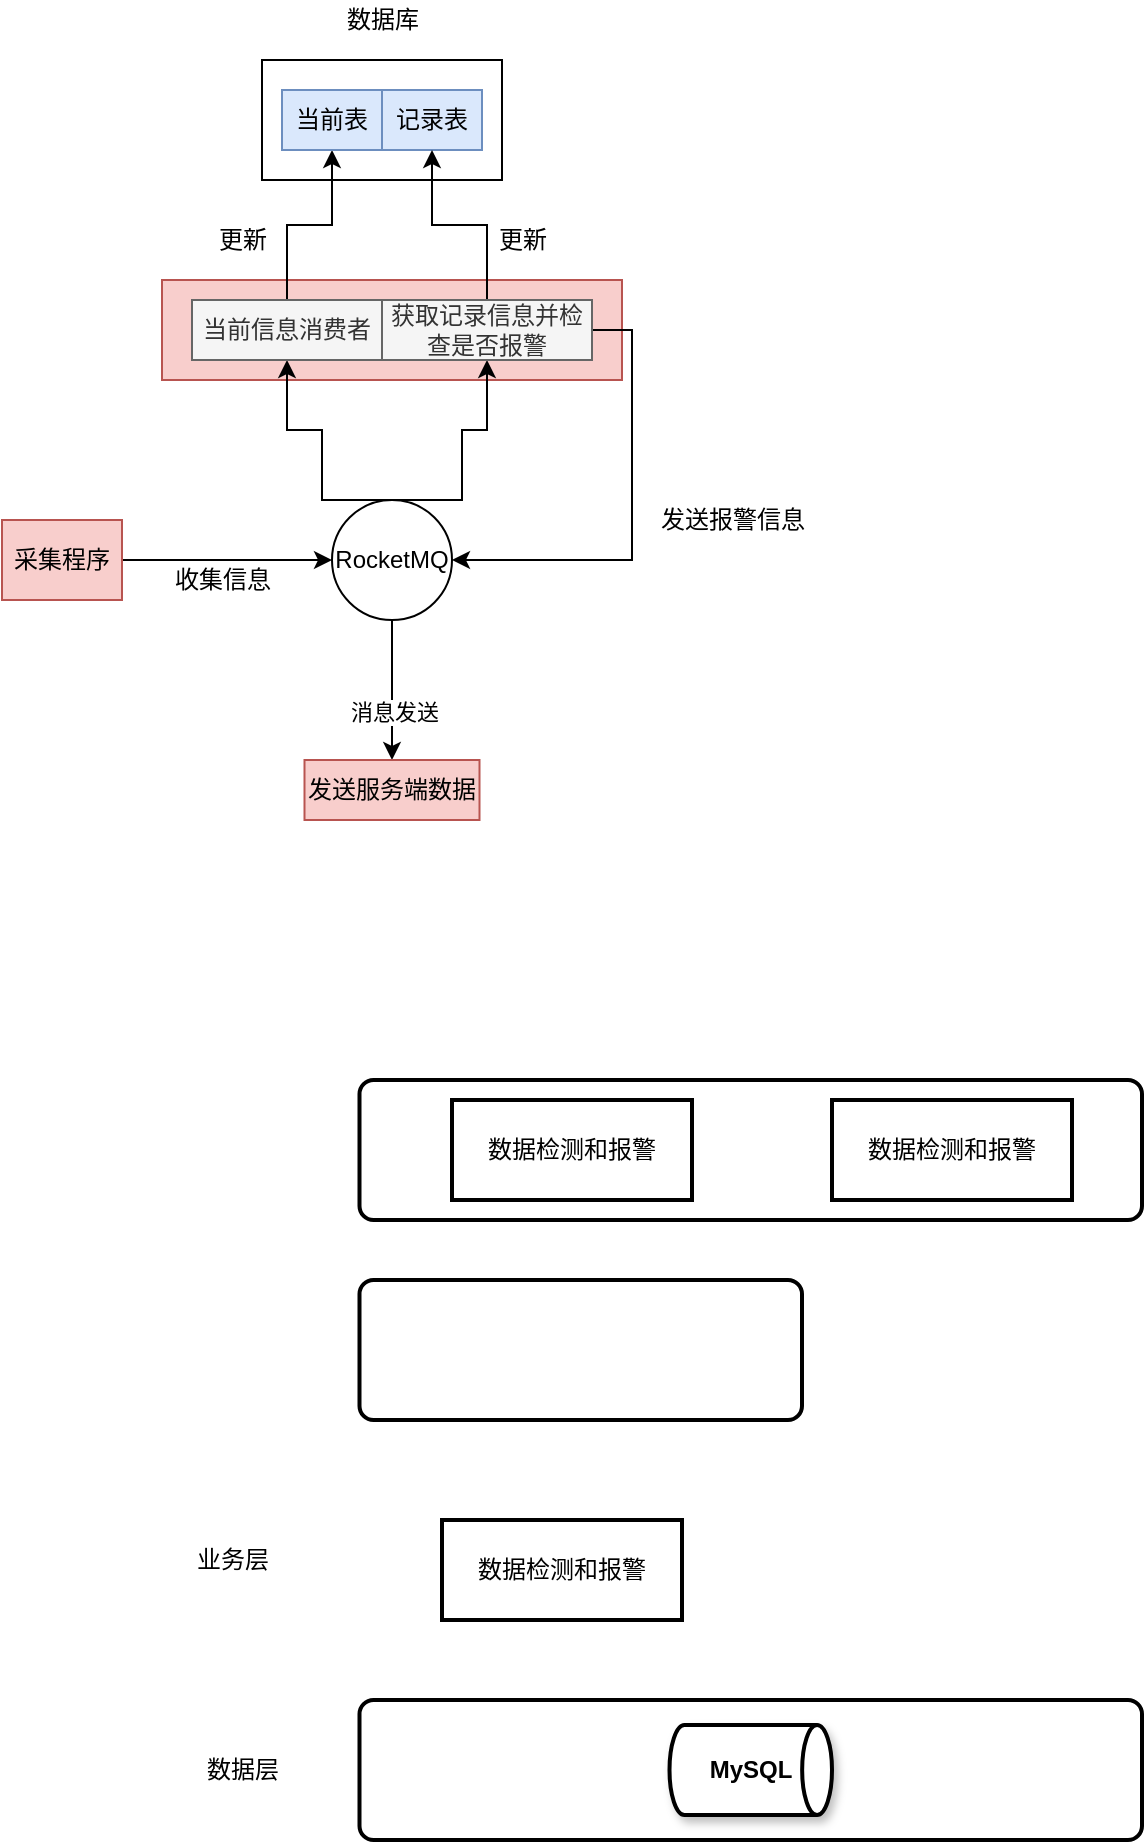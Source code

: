 <mxfile version="14.5.0" type="github">
  <diagram id="M3j8pxnVSpy2cYYRyJaD" name="第 1 页">
    <mxGraphModel dx="976" dy="588" grid="1" gridSize="10" guides="1" tooltips="1" connect="1" arrows="1" fold="1" page="1" pageScale="1" pageWidth="827" pageHeight="1169" math="0" shadow="0">
      <root>
        <mxCell id="0" />
        <mxCell id="1" parent="0" />
        <mxCell id="Kl6BwcF5UKSUdVYUfAfF-3" value="" style="rounded=1;whiteSpace=wrap;html=1;absoluteArcSize=1;arcSize=14;strokeWidth=2;shadow=0;" vertex="1" parent="1">
          <mxGeometry x="208.75" y="860" width="391.25" height="70" as="geometry" />
        </mxCell>
        <mxCell id="Ku6SttlqapJtqhPOGaz2-4" value="" style="rounded=0;whiteSpace=wrap;html=1;fillColor=#f8cecc;strokeColor=#b85450;" parent="1" vertex="1">
          <mxGeometry x="110" y="150" width="230" height="50" as="geometry" />
        </mxCell>
        <mxCell id="-FUthf-MKhOJVrU56NYP-5" value="" style="rounded=0;whiteSpace=wrap;html=1;" parent="1" vertex="1">
          <mxGeometry x="160" y="40" width="120" height="60" as="geometry" />
        </mxCell>
        <mxCell id="-FUthf-MKhOJVrU56NYP-11" style="edgeStyle=orthogonalEdgeStyle;rounded=0;orthogonalLoop=1;jettySize=auto;html=1;exitX=1;exitY=0.5;exitDx=0;exitDy=0;entryX=0;entryY=0.5;entryDx=0;entryDy=0;" parent="1" source="-FUthf-MKhOJVrU56NYP-1" target="-FUthf-MKhOJVrU56NYP-2" edge="1">
          <mxGeometry relative="1" as="geometry" />
        </mxCell>
        <mxCell id="-FUthf-MKhOJVrU56NYP-1" value="采集程序" style="rounded=0;whiteSpace=wrap;html=1;fillColor=#f8cecc;strokeColor=#b85450;" parent="1" vertex="1">
          <mxGeometry x="30" y="270" width="60" height="40" as="geometry" />
        </mxCell>
        <mxCell id="-FUthf-MKhOJVrU56NYP-15" style="edgeStyle=orthogonalEdgeStyle;rounded=0;orthogonalLoop=1;jettySize=auto;html=1;exitX=0.5;exitY=1;exitDx=0;exitDy=0;entryX=0.5;entryY=0;entryDx=0;entryDy=0;" parent="1" source="-FUthf-MKhOJVrU56NYP-2" target="-FUthf-MKhOJVrU56NYP-14" edge="1">
          <mxGeometry relative="1" as="geometry" />
        </mxCell>
        <mxCell id="-FUthf-MKhOJVrU56NYP-18" value="消息发送" style="edgeLabel;html=1;align=center;verticalAlign=middle;resizable=0;points=[];" parent="-FUthf-MKhOJVrU56NYP-15" vertex="1" connectable="0">
          <mxGeometry x="-0.097" y="1" relative="1" as="geometry">
            <mxPoint y="14" as="offset" />
          </mxGeometry>
        </mxCell>
        <mxCell id="Ku6SttlqapJtqhPOGaz2-9" style="edgeStyle=orthogonalEdgeStyle;rounded=0;orthogonalLoop=1;jettySize=auto;html=1;exitX=0.5;exitY=0;exitDx=0;exitDy=0;entryX=0.5;entryY=1;entryDx=0;entryDy=0;startArrow=none;startFill=0;endArrow=classic;endFill=1;" parent="1" source="-FUthf-MKhOJVrU56NYP-2" target="-FUthf-MKhOJVrU56NYP-7" edge="1">
          <mxGeometry relative="1" as="geometry">
            <Array as="points">
              <mxPoint x="190" y="260" />
              <mxPoint x="190" y="225" />
              <mxPoint x="173" y="225" />
            </Array>
          </mxGeometry>
        </mxCell>
        <mxCell id="Ku6SttlqapJtqhPOGaz2-13" style="edgeStyle=orthogonalEdgeStyle;rounded=0;orthogonalLoop=1;jettySize=auto;html=1;exitX=0.5;exitY=0;exitDx=0;exitDy=0;entryX=0.5;entryY=1;entryDx=0;entryDy=0;startArrow=none;startFill=0;endArrow=classic;endFill=1;" parent="1" source="-FUthf-MKhOJVrU56NYP-2" target="Ku6SttlqapJtqhPOGaz2-6" edge="1">
          <mxGeometry relative="1" as="geometry">
            <Array as="points">
              <mxPoint x="260" y="260" />
              <mxPoint x="260" y="225" />
              <mxPoint x="273" y="225" />
            </Array>
          </mxGeometry>
        </mxCell>
        <mxCell id="-FUthf-MKhOJVrU56NYP-2" value="RocketMQ" style="ellipse;whiteSpace=wrap;html=1;aspect=fixed;" parent="1" vertex="1">
          <mxGeometry x="195" y="260" width="60" height="60" as="geometry" />
        </mxCell>
        <mxCell id="Ku6SttlqapJtqhPOGaz2-7" style="edgeStyle=orthogonalEdgeStyle;rounded=0;orthogonalLoop=1;jettySize=auto;html=1;exitX=0.5;exitY=1;exitDx=0;exitDy=0;entryX=0.5;entryY=0;entryDx=0;entryDy=0;endArrow=none;endFill=0;startArrow=classic;startFill=1;" parent="1" source="-FUthf-MKhOJVrU56NYP-3" target="-FUthf-MKhOJVrU56NYP-7" edge="1">
          <mxGeometry relative="1" as="geometry" />
        </mxCell>
        <mxCell id="-FUthf-MKhOJVrU56NYP-3" value="当前表" style="rounded=0;whiteSpace=wrap;html=1;fillColor=#dae8fc;strokeColor=#6c8ebf;" parent="1" vertex="1">
          <mxGeometry x="170" y="55" width="50" height="30" as="geometry" />
        </mxCell>
        <mxCell id="-FUthf-MKhOJVrU56NYP-4" value="记录表" style="rounded=0;whiteSpace=wrap;html=1;fillColor=#dae8fc;strokeColor=#6c8ebf;" parent="1" vertex="1">
          <mxGeometry x="220" y="55" width="50" height="30" as="geometry" />
        </mxCell>
        <mxCell id="-FUthf-MKhOJVrU56NYP-6" value="数据库" style="text;html=1;resizable=0;autosize=1;align=center;verticalAlign=middle;points=[];fillColor=none;strokeColor=none;rounded=0;" parent="1" vertex="1">
          <mxGeometry x="195" y="10" width="50" height="20" as="geometry" />
        </mxCell>
        <mxCell id="-FUthf-MKhOJVrU56NYP-7" value="当前信息消费者" style="rounded=0;whiteSpace=wrap;html=1;fillColor=#f5f5f5;strokeColor=#666666;fontColor=#333333;" parent="1" vertex="1">
          <mxGeometry x="125" y="160" width="95" height="30" as="geometry" />
        </mxCell>
        <mxCell id="-FUthf-MKhOJVrU56NYP-14" value="发送服务端数据" style="rounded=0;whiteSpace=wrap;html=1;fillColor=#f8cecc;strokeColor=#b85450;" parent="1" vertex="1">
          <mxGeometry x="181.25" y="390" width="87.5" height="30" as="geometry" />
        </mxCell>
        <mxCell id="-FUthf-MKhOJVrU56NYP-22" value="收集信息" style="text;html=1;align=center;verticalAlign=middle;resizable=0;points=[];autosize=1;" parent="1" vertex="1">
          <mxGeometry x="110" y="290" width="60" height="20" as="geometry" />
        </mxCell>
        <mxCell id="Ku6SttlqapJtqhPOGaz2-11" style="edgeStyle=orthogonalEdgeStyle;rounded=0;orthogonalLoop=1;jettySize=auto;html=1;exitX=0.5;exitY=0;exitDx=0;exitDy=0;entryX=0.5;entryY=1;entryDx=0;entryDy=0;startArrow=none;startFill=0;endArrow=classic;endFill=1;" parent="1" source="Ku6SttlqapJtqhPOGaz2-6" target="-FUthf-MKhOJVrU56NYP-4" edge="1">
          <mxGeometry relative="1" as="geometry" />
        </mxCell>
        <mxCell id="Ku6SttlqapJtqhPOGaz2-14" style="edgeStyle=orthogonalEdgeStyle;rounded=0;orthogonalLoop=1;jettySize=auto;html=1;exitX=1;exitY=0.5;exitDx=0;exitDy=0;entryX=1;entryY=0.5;entryDx=0;entryDy=0;startArrow=none;startFill=0;endArrow=classic;endFill=1;" parent="1" source="Ku6SttlqapJtqhPOGaz2-6" target="-FUthf-MKhOJVrU56NYP-2" edge="1">
          <mxGeometry relative="1" as="geometry" />
        </mxCell>
        <mxCell id="Ku6SttlqapJtqhPOGaz2-6" value="获取记录信息并检查是否报警" style="rounded=0;whiteSpace=wrap;html=1;fillColor=#f5f5f5;strokeColor=#666666;fontColor=#333333;" parent="1" vertex="1">
          <mxGeometry x="220" y="160" width="105" height="30" as="geometry" />
        </mxCell>
        <mxCell id="Ku6SttlqapJtqhPOGaz2-10" value="更新" style="text;html=1;align=center;verticalAlign=middle;resizable=0;points=[];autosize=1;" parent="1" vertex="1">
          <mxGeometry x="130" y="120" width="40" height="20" as="geometry" />
        </mxCell>
        <mxCell id="Ku6SttlqapJtqhPOGaz2-12" value="更新" style="text;html=1;align=center;verticalAlign=middle;resizable=0;points=[];autosize=1;" parent="1" vertex="1">
          <mxGeometry x="270" y="120" width="40" height="20" as="geometry" />
        </mxCell>
        <mxCell id="Ku6SttlqapJtqhPOGaz2-15" value="发送报警信息" style="text;html=1;align=center;verticalAlign=middle;resizable=0;points=[];autosize=1;" parent="1" vertex="1">
          <mxGeometry x="350" y="260" width="90" height="20" as="geometry" />
        </mxCell>
        <mxCell id="Kl6BwcF5UKSUdVYUfAfF-2" value="&lt;b&gt;MySQL&lt;/b&gt;" style="strokeWidth=2;html=1;shape=mxgraph.flowchart.direct_data;whiteSpace=wrap;shadow=1;" vertex="1" parent="1">
          <mxGeometry x="363.75" y="872.5" width="81.25" height="45" as="geometry" />
        </mxCell>
        <mxCell id="Kl6BwcF5UKSUdVYUfAfF-4" value="&lt;font style=&quot;font-size: 12px&quot;&gt;数据层&lt;/font&gt;" style="text;html=1;align=center;verticalAlign=middle;resizable=0;points=[];autosize=1;" vertex="1" parent="1">
          <mxGeometry x="125" y="885" width="50" height="20" as="geometry" />
        </mxCell>
        <mxCell id="Kl6BwcF5UKSUdVYUfAfF-5" value="" style="rounded=1;whiteSpace=wrap;html=1;absoluteArcSize=1;arcSize=14;strokeWidth=2;shadow=0;" vertex="1" parent="1">
          <mxGeometry x="208.75" y="650" width="221.25" height="70" as="geometry" />
        </mxCell>
        <mxCell id="Kl6BwcF5UKSUdVYUfAfF-6" value="业务层" style="text;html=1;align=center;verticalAlign=middle;resizable=0;points=[];autosize=1;" vertex="1" parent="1">
          <mxGeometry x="120" y="780" width="50" height="20" as="geometry" />
        </mxCell>
        <mxCell id="Kl6BwcF5UKSUdVYUfAfF-9" value="数据检测和报警" style="rounded=0;whiteSpace=wrap;html=1;absoluteArcSize=1;arcSize=14;strokeWidth=2;shadow=0;" vertex="1" parent="1">
          <mxGeometry x="250" y="770" width="120" height="50" as="geometry" />
        </mxCell>
        <mxCell id="Kl6BwcF5UKSUdVYUfAfF-11" value="" style="rounded=1;whiteSpace=wrap;html=1;absoluteArcSize=1;arcSize=14;strokeWidth=2;shadow=0;" vertex="1" parent="1">
          <mxGeometry x="208.75" y="550" width="391.25" height="70" as="geometry" />
        </mxCell>
        <mxCell id="Kl6BwcF5UKSUdVYUfAfF-12" value="数据检测和报警" style="rounded=0;whiteSpace=wrap;html=1;absoluteArcSize=1;arcSize=14;strokeWidth=2;shadow=0;" vertex="1" parent="1">
          <mxGeometry x="255" y="560" width="120" height="50" as="geometry" />
        </mxCell>
        <mxCell id="Kl6BwcF5UKSUdVYUfAfF-13" value="数据检测和报警" style="rounded=0;whiteSpace=wrap;html=1;absoluteArcSize=1;arcSize=14;strokeWidth=2;shadow=0;" vertex="1" parent="1">
          <mxGeometry x="445" y="560" width="120" height="50" as="geometry" />
        </mxCell>
      </root>
    </mxGraphModel>
  </diagram>
</mxfile>
